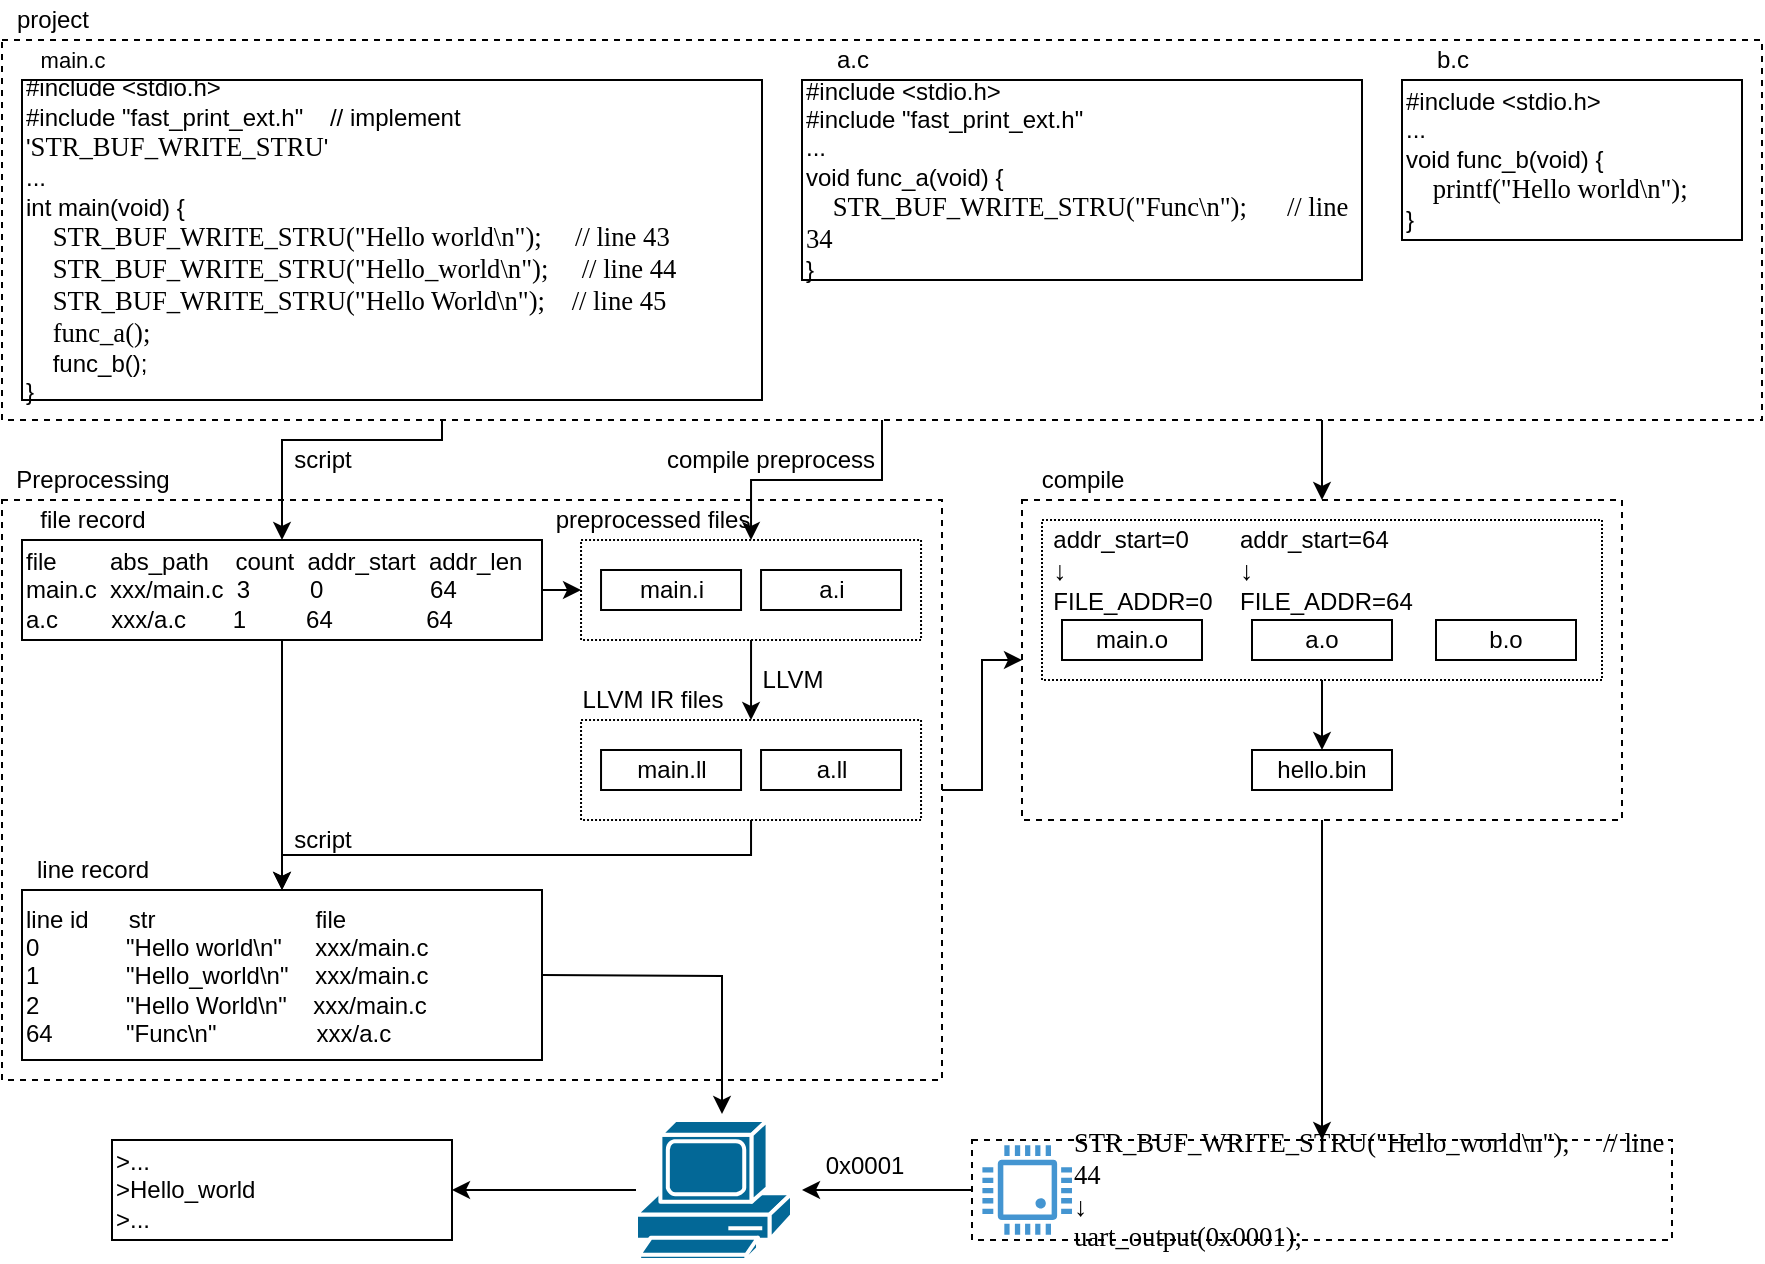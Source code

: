 <mxfile version="13.3.6" type="device"><diagram id="iBHkbkqzBhSlWJiRaZB0" name="第 1 页"><mxGraphModel dx="1550" dy="762" grid="1" gridSize="10" guides="1" tooltips="1" connect="1" arrows="1" fold="1" page="1" pageScale="1" pageWidth="827" pageHeight="1169" math="0" shadow="0"><root><mxCell id="0"/><mxCell id="1" parent="0"/><mxCell id="2QfaBnK-2ghbzZ39dGQE-72" style="edgeStyle=elbowEdgeStyle;rounded=0;orthogonalLoop=1;jettySize=auto;elbow=vertical;html=1;exitX=0;exitY=0.5;exitDx=0;exitDy=0;" parent="1" source="2QfaBnK-2ghbzZ39dGQE-60" edge="1"><mxGeometry relative="1" as="geometry"><mxPoint x="430" y="715" as="targetPoint"/></mxGeometry></mxCell><mxCell id="2QfaBnK-2ghbzZ39dGQE-60" value="" style="rounded=0;whiteSpace=wrap;html=1;dashed=1;" parent="1" vertex="1"><mxGeometry x="515" y="690" width="350" height="50" as="geometry"/></mxCell><mxCell id="2QfaBnK-2ghbzZ39dGQE-61" style="edgeStyle=elbowEdgeStyle;rounded=0;orthogonalLoop=1;jettySize=auto;elbow=vertical;html=1;exitX=0.5;exitY=1;exitDx=0;exitDy=0;entryX=0.5;entryY=0;entryDx=0;entryDy=0;" parent="1" source="2QfaBnK-2ghbzZ39dGQE-54" target="2QfaBnK-2ghbzZ39dGQE-60" edge="1"><mxGeometry relative="1" as="geometry"/></mxCell><mxCell id="2QfaBnK-2ghbzZ39dGQE-54" value="" style="rounded=0;whiteSpace=wrap;html=1;dashed=1;" parent="1" vertex="1"><mxGeometry x="540" y="370" width="300" height="160" as="geometry"/></mxCell><mxCell id="WYMN1DjNUbK23VbyDXW6-4" style="edgeStyle=orthogonalEdgeStyle;rounded=0;orthogonalLoop=1;jettySize=auto;html=1;entryX=0;entryY=0.5;entryDx=0;entryDy=0;" parent="1" source="2QfaBnK-2ghbzZ39dGQE-45" target="2QfaBnK-2ghbzZ39dGQE-54" edge="1"><mxGeometry relative="1" as="geometry"/></mxCell><mxCell id="2QfaBnK-2ghbzZ39dGQE-45" value="" style="rounded=0;whiteSpace=wrap;html=1;dashed=1;" parent="1" vertex="1"><mxGeometry x="30" y="370" width="470" height="290" as="geometry"/></mxCell><mxCell id="2QfaBnK-2ghbzZ39dGQE-25" style="edgeStyle=elbowEdgeStyle;rounded=0;orthogonalLoop=1;jettySize=auto;elbow=vertical;html=1;exitX=0.25;exitY=1;exitDx=0;exitDy=0;entryX=0.5;entryY=0;entryDx=0;entryDy=0;" parent="1" source="2QfaBnK-2ghbzZ39dGQE-22" target="2QfaBnK-2ghbzZ39dGQE-7" edge="1"><mxGeometry relative="1" as="geometry"><Array as="points"><mxPoint x="210" y="340"/></Array></mxGeometry></mxCell><mxCell id="2QfaBnK-2ghbzZ39dGQE-27" style="edgeStyle=elbowEdgeStyle;rounded=0;orthogonalLoop=1;jettySize=auto;elbow=vertical;html=1;exitX=0.5;exitY=1;exitDx=0;exitDy=0;" parent="1" source="2QfaBnK-2ghbzZ39dGQE-22" target="2QfaBnK-2ghbzZ39dGQE-9" edge="1"><mxGeometry relative="1" as="geometry"/></mxCell><mxCell id="2QfaBnK-2ghbzZ39dGQE-57" style="edgeStyle=elbowEdgeStyle;rounded=0;orthogonalLoop=1;jettySize=auto;elbow=vertical;html=1;exitX=0.75;exitY=1;exitDx=0;exitDy=0;" parent="1" source="2QfaBnK-2ghbzZ39dGQE-22" target="2QfaBnK-2ghbzZ39dGQE-54" edge="1"><mxGeometry relative="1" as="geometry"/></mxCell><mxCell id="2QfaBnK-2ghbzZ39dGQE-22" value="" style="rounded=0;whiteSpace=wrap;html=1;dashed=1;" parent="1" vertex="1"><mxGeometry x="30" y="140" width="880" height="190" as="geometry"/></mxCell><mxCell id="2QfaBnK-2ghbzZ39dGQE-1" value="#include &amp;lt;stdio.h&amp;gt;&lt;br&gt;#include &quot;fast_print_ext.h&quot;&amp;nbsp; &amp;nbsp; // implement '&lt;span style=&quot;font-family: &amp;#34;calibri&amp;#34; ; font-size: 10pt&quot;&gt;STR_BUF_WRITE_STRU&lt;/span&gt;&lt;span&gt;'&lt;br&gt;...&lt;br&gt;int main(void) {&lt;br&gt;&amp;nbsp; &amp;nbsp;&amp;nbsp;&lt;/span&gt;&lt;span style=&quot;font-family: &amp;#34;calibri&amp;#34; ; font-size: 13.333px&quot;&gt;STR_BUF_WRITE_STRU(&quot;Hello world\n&quot;);&amp;nbsp; &amp;nbsp; &amp;nbsp;// line 43&lt;br&gt;&lt;/span&gt;&amp;nbsp; &amp;nbsp;&amp;nbsp;&lt;span style=&quot;font-family: &amp;#34;calibri&amp;#34; ; font-size: 13.333px&quot;&gt;STR_BUF_WRITE_STRU(&quot;Hello_world\n&quot;);&lt;/span&gt;&lt;span style=&quot;font-family: &amp;#34;calibri&amp;#34; ; font-size: 13.333px&quot;&gt;&amp;nbsp; &amp;nbsp; &amp;nbsp;// line 44&lt;/span&gt;&lt;span style=&quot;font-family: &amp;#34;calibri&amp;#34; ; font-size: 13.333px&quot;&gt;&lt;br&gt;&lt;/span&gt;&amp;nbsp; &amp;nbsp;&amp;nbsp;&lt;span style=&quot;font-family: &amp;#34;calibri&amp;#34; ; font-size: 13.333px&quot;&gt;STR_BUF_WRITE_STRU(&quot;Hello World\n&quot;);&lt;/span&gt;&lt;span style=&quot;font-family: &amp;#34;calibri&amp;#34; ; font-size: 13.333px&quot;&gt;&amp;nbsp; &amp;nbsp; // line 45&lt;br&gt;&amp;nbsp; &amp;nbsp; func_a();&lt;br&gt;&lt;/span&gt;&lt;span&gt;&amp;nbsp; &amp;nbsp; func_b();&lt;br&gt;}&lt;br&gt;&lt;/span&gt;" style="rounded=0;whiteSpace=wrap;html=1;align=left;" parent="1" vertex="1"><mxGeometry x="40" y="160" width="370" height="160" as="geometry"/></mxCell><mxCell id="2QfaBnK-2ghbzZ39dGQE-2" value="&lt;font style=&quot;font-size: 11px&quot;&gt;main.c&lt;/font&gt;" style="text;html=1;align=center;verticalAlign=middle;resizable=0;points=[];autosize=1;" parent="1" vertex="1"><mxGeometry x="40" y="140" width="50" height="20" as="geometry"/></mxCell><mxCell id="2QfaBnK-2ghbzZ39dGQE-3" value="#include &amp;lt;stdio.h&amp;gt;&lt;br&gt;#include &quot;fast_print_ext.h&quot;&lt;span&gt;&lt;br&gt;...&lt;br&gt;void func_a(void) {&amp;nbsp;&lt;br&gt;&amp;nbsp; &amp;nbsp;&amp;nbsp;&lt;/span&gt;&lt;span style=&quot;font-family: &amp;#34;calibri&amp;#34; ; font-size: 13.333px&quot;&gt;STR_BUF_WRITE_STRU(&quot;Func\n&quot;);&amp;nbsp; &amp;nbsp; &amp;nbsp; // line 34&lt;/span&gt;&lt;span&gt;&lt;br&gt;}&lt;br&gt;&lt;/span&gt;" style="rounded=0;whiteSpace=wrap;html=1;align=left;" parent="1" vertex="1"><mxGeometry x="430" y="160" width="280" height="100" as="geometry"/></mxCell><mxCell id="2QfaBnK-2ghbzZ39dGQE-4" value="a.c" style="text;html=1;align=center;verticalAlign=middle;resizable=0;points=[];autosize=1;" parent="1" vertex="1"><mxGeometry x="440" y="140" width="30" height="20" as="geometry"/></mxCell><mxCell id="2QfaBnK-2ghbzZ39dGQE-6" value="Preprocessing" style="text;html=1;align=center;verticalAlign=middle;resizable=0;points=[];autosize=1;" parent="1" vertex="1"><mxGeometry x="30" y="350" width="90" height="20" as="geometry"/></mxCell><mxCell id="2QfaBnK-2ghbzZ39dGQE-26" style="edgeStyle=elbowEdgeStyle;rounded=0;orthogonalLoop=1;jettySize=auto;elbow=vertical;html=1;entryX=0;entryY=0.5;entryDx=0;entryDy=0;exitX=1;exitY=0.5;exitDx=0;exitDy=0;" parent="1" source="2QfaBnK-2ghbzZ39dGQE-7" target="2QfaBnK-2ghbzZ39dGQE-9" edge="1"><mxGeometry relative="1" as="geometry"/></mxCell><mxCell id="2QfaBnK-2ghbzZ39dGQE-42" style="edgeStyle=elbowEdgeStyle;rounded=0;orthogonalLoop=1;jettySize=auto;elbow=vertical;html=1;" parent="1" source="2QfaBnK-2ghbzZ39dGQE-7" target="2QfaBnK-2ghbzZ39dGQE-40" edge="1"><mxGeometry relative="1" as="geometry"/></mxCell><mxCell id="2QfaBnK-2ghbzZ39dGQE-7" value="&lt;div&gt;file&amp;nbsp; &amp;nbsp; &amp;nbsp; &amp;nbsp; abs_path&amp;nbsp; &amp;nbsp;&amp;nbsp;&lt;span&gt;count&amp;nbsp; addr_start&amp;nbsp; addr_len&lt;/span&gt;&lt;/div&gt;&lt;div&gt;&lt;span&gt;main.c&amp;nbsp; xxx/main.c&amp;nbsp; 3&amp;nbsp; &amp;nbsp; &amp;nbsp; &amp;nbsp; &amp;nbsp;0&amp;nbsp; &amp;nbsp; &amp;nbsp; &amp;nbsp; &amp;nbsp; &amp;nbsp; &amp;nbsp; &amp;nbsp; 64&lt;/span&gt;&lt;/div&gt;&lt;div&gt;&lt;span&gt;a.c&amp;nbsp; &amp;nbsp; &amp;nbsp; &amp;nbsp; xxx/a.c&amp;nbsp; &amp;nbsp; &amp;nbsp; &amp;nbsp;1&amp;nbsp; &amp;nbsp; &amp;nbsp; &amp;nbsp; &amp;nbsp;64&amp;nbsp; &amp;nbsp; &amp;nbsp; &amp;nbsp; &amp;nbsp; &amp;nbsp; &amp;nbsp; 64&lt;/span&gt;&lt;/div&gt;" style="rounded=0;whiteSpace=wrap;html=1;align=left;" parent="1" vertex="1"><mxGeometry x="40" y="390" width="260" height="50" as="geometry"/></mxCell><mxCell id="2QfaBnK-2ghbzZ39dGQE-8" value="file record" style="text;html=1;align=center;verticalAlign=middle;resizable=0;points=[];autosize=1;" parent="1" vertex="1"><mxGeometry x="40" y="370" width="70" height="20" as="geometry"/></mxCell><mxCell id="2QfaBnK-2ghbzZ39dGQE-39" style="edgeStyle=elbowEdgeStyle;rounded=0;orthogonalLoop=1;jettySize=auto;elbow=vertical;html=1;entryX=0.5;entryY=0;entryDx=0;entryDy=0;exitX=0.5;exitY=1;exitDx=0;exitDy=0;" parent="1" source="2QfaBnK-2ghbzZ39dGQE-9" target="2QfaBnK-2ghbzZ39dGQE-34" edge="1"><mxGeometry relative="1" as="geometry"><Array as="points"><mxPoint x="429.52" y="450"/></Array></mxGeometry></mxCell><mxCell id="2QfaBnK-2ghbzZ39dGQE-9" value="" style="rounded=0;whiteSpace=wrap;html=1;dashed=1;dashPattern=1 1;" parent="1" vertex="1"><mxGeometry x="319.52" y="390" width="170" height="50" as="geometry"/></mxCell><mxCell id="2QfaBnK-2ghbzZ39dGQE-15" value="script" style="text;html=1;align=center;verticalAlign=middle;resizable=0;points=[];autosize=1;" parent="1" vertex="1"><mxGeometry x="170" y="340" width="40" height="20" as="geometry"/></mxCell><mxCell id="2QfaBnK-2ghbzZ39dGQE-20" value="#include &amp;lt;stdio.h&amp;gt;&lt;span&gt;&lt;br&gt;...&lt;br&gt;void func_b(void) {&amp;nbsp;&lt;br&gt;&amp;nbsp; &amp;nbsp;&amp;nbsp;&lt;/span&gt;&lt;span style=&quot;font-family: &amp;#34;calibri&amp;#34; ; font-size: 13.333px&quot;&gt;printf(&quot;Hello world\n&quot;);&lt;br&gt;&lt;/span&gt;&lt;span&gt;}&lt;br&gt;&lt;/span&gt;" style="rounded=0;whiteSpace=wrap;html=1;align=left;" parent="1" vertex="1"><mxGeometry x="730" y="160" width="170" height="80" as="geometry"/></mxCell><mxCell id="2QfaBnK-2ghbzZ39dGQE-21" value="b.c" style="text;html=1;align=center;verticalAlign=middle;resizable=0;points=[];autosize=1;" parent="1" vertex="1"><mxGeometry x="740" y="140" width="30" height="20" as="geometry"/></mxCell><mxCell id="2QfaBnK-2ghbzZ39dGQE-23" value="project" style="text;html=1;align=center;verticalAlign=middle;resizable=0;points=[];autosize=1;" parent="1" vertex="1"><mxGeometry x="30" y="120" width="50" height="20" as="geometry"/></mxCell><mxCell id="2QfaBnK-2ghbzZ39dGQE-29" value="compile preprocess" style="text;html=1;align=center;verticalAlign=middle;resizable=0;points=[];autosize=1;" parent="1" vertex="1"><mxGeometry x="354" y="340" width="120" height="20" as="geometry"/></mxCell><mxCell id="2QfaBnK-2ghbzZ39dGQE-30" value="main.i" style="rounded=0;whiteSpace=wrap;html=1;" parent="1" vertex="1"><mxGeometry x="329.52" y="405" width="70" height="20" as="geometry"/></mxCell><mxCell id="2QfaBnK-2ghbzZ39dGQE-32" value="a.i" style="rounded=0;whiteSpace=wrap;html=1;" parent="1" vertex="1"><mxGeometry x="409.52" y="405" width="70" height="20" as="geometry"/></mxCell><mxCell id="2QfaBnK-2ghbzZ39dGQE-33" value="preprocessed files" style="text;html=1;align=center;verticalAlign=middle;resizable=0;points=[];autosize=1;" parent="1" vertex="1"><mxGeometry x="300" y="370" width="110" height="20" as="geometry"/></mxCell><mxCell id="2QfaBnK-2ghbzZ39dGQE-43" style="edgeStyle=elbowEdgeStyle;rounded=0;orthogonalLoop=1;jettySize=auto;elbow=vertical;html=1;entryX=0.5;entryY=0;entryDx=0;entryDy=0;" parent="1" source="2QfaBnK-2ghbzZ39dGQE-34" target="2QfaBnK-2ghbzZ39dGQE-40" edge="1"><mxGeometry relative="1" as="geometry"/></mxCell><mxCell id="2QfaBnK-2ghbzZ39dGQE-34" value="" style="rounded=0;whiteSpace=wrap;html=1;dashed=1;dashPattern=1 1;" parent="1" vertex="1"><mxGeometry x="319.52" y="480" width="170" height="50" as="geometry"/></mxCell><mxCell id="2QfaBnK-2ghbzZ39dGQE-35" value="LLVM" style="text;html=1;align=center;verticalAlign=middle;resizable=0;points=[];autosize=1;" parent="1" vertex="1"><mxGeometry x="399.52" y="450" width="50" height="20" as="geometry"/></mxCell><mxCell id="2QfaBnK-2ghbzZ39dGQE-36" value="main.ll" style="rounded=0;whiteSpace=wrap;html=1;" parent="1" vertex="1"><mxGeometry x="329.52" y="495" width="70" height="20" as="geometry"/></mxCell><mxCell id="2QfaBnK-2ghbzZ39dGQE-37" value="a.ll" style="rounded=0;whiteSpace=wrap;html=1;" parent="1" vertex="1"><mxGeometry x="409.52" y="495" width="70" height="20" as="geometry"/></mxCell><mxCell id="2QfaBnK-2ghbzZ39dGQE-38" value="LLVM IR files" style="text;html=1;align=center;verticalAlign=middle;resizable=0;points=[];autosize=1;" parent="1" vertex="1"><mxGeometry x="309.52" y="460" width="90" height="20" as="geometry"/></mxCell><mxCell id="2QfaBnK-2ghbzZ39dGQE-76" value="" style="edgeStyle=elbowEdgeStyle;rounded=0;orthogonalLoop=1;jettySize=auto;elbow=vertical;html=1;exitX=1;exitY=0.5;exitDx=0;exitDy=0;" parent="1" source="2QfaBnK-2ghbzZ39dGQE-40" edge="1"><mxGeometry relative="1" as="geometry"><mxPoint x="390" y="677" as="targetPoint"/><Array as="points"><mxPoint x="340" y="608"/></Array></mxGeometry></mxCell><mxCell id="2QfaBnK-2ghbzZ39dGQE-40" value="&lt;div&gt;line id&amp;nbsp; &amp;nbsp; &amp;nbsp;&amp;nbsp;&lt;span&gt;str&amp;nbsp; &amp;nbsp; &amp;nbsp; &amp;nbsp; &amp;nbsp; &amp;nbsp; &amp;nbsp; &amp;nbsp; &amp;nbsp; &amp;nbsp; &amp;nbsp; &amp;nbsp; file&lt;/span&gt;&lt;/div&gt;&lt;div&gt;&lt;span&gt;0&amp;nbsp; &amp;nbsp; &amp;nbsp; &amp;nbsp; &amp;nbsp; &amp;nbsp; &amp;nbsp;&quot;Hello world\n&quot;&amp;nbsp; &amp;nbsp; &amp;nbsp;xxx/main.c&lt;/span&gt;&lt;/div&gt;&lt;div&gt;1&amp;nbsp; &amp;nbsp; &amp;nbsp; &amp;nbsp; &amp;nbsp; &amp;nbsp; &amp;nbsp;&quot;Hello_world\n&quot;&amp;nbsp; &amp;nbsp; xxx/main.c&lt;span&gt;&lt;br&gt;&lt;/span&gt;&lt;/div&gt;&lt;div&gt;2&amp;nbsp; &amp;nbsp; &amp;nbsp; &amp;nbsp; &amp;nbsp; &amp;nbsp; &amp;nbsp;&quot;Hello World\n&quot;&amp;nbsp; &amp;nbsp; xxx/main.c&lt;br&gt;&lt;/div&gt;&lt;div&gt;64&amp;nbsp; &amp;nbsp; &amp;nbsp; &amp;nbsp; &amp;nbsp; &amp;nbsp;&quot;Func\n&quot;&amp;nbsp; &amp;nbsp; &amp;nbsp; &amp;nbsp; &amp;nbsp; &amp;nbsp; &amp;nbsp; &amp;nbsp;xxx/a.c&lt;/div&gt;" style="rounded=0;whiteSpace=wrap;html=1;align=left;" parent="1" vertex="1"><mxGeometry x="40" y="565" width="260" height="85" as="geometry"/></mxCell><mxCell id="2QfaBnK-2ghbzZ39dGQE-41" value="line record" style="text;html=1;align=center;verticalAlign=middle;resizable=0;points=[];autosize=1;" parent="1" vertex="1"><mxGeometry x="40" y="545" width="70" height="20" as="geometry"/></mxCell><mxCell id="2QfaBnK-2ghbzZ39dGQE-44" value="script" style="text;html=1;align=center;verticalAlign=middle;resizable=0;points=[];autosize=1;" parent="1" vertex="1"><mxGeometry x="170" y="530" width="40" height="20" as="geometry"/></mxCell><mxCell id="2QfaBnK-2ghbzZ39dGQE-56" style="edgeStyle=elbowEdgeStyle;rounded=0;orthogonalLoop=1;jettySize=auto;elbow=vertical;html=1;" parent="1" source="2QfaBnK-2ghbzZ39dGQE-46" target="2QfaBnK-2ghbzZ39dGQE-53" edge="1"><mxGeometry relative="1" as="geometry"/></mxCell><mxCell id="2QfaBnK-2ghbzZ39dGQE-46" value="" style="rounded=0;whiteSpace=wrap;html=1;dashed=1;dashPattern=1 1;" parent="1" vertex="1"><mxGeometry x="550" y="380" width="280" height="80" as="geometry"/></mxCell><mxCell id="2QfaBnK-2ghbzZ39dGQE-47" value="main.o" style="rounded=0;whiteSpace=wrap;html=1;" parent="1" vertex="1"><mxGeometry x="560" y="430" width="70" height="20" as="geometry"/></mxCell><mxCell id="2QfaBnK-2ghbzZ39dGQE-48" value="a.o" style="rounded=0;whiteSpace=wrap;html=1;" parent="1" vertex="1"><mxGeometry x="655" y="430" width="70" height="20" as="geometry"/></mxCell><mxCell id="2QfaBnK-2ghbzZ39dGQE-49" value="b.o" style="rounded=0;whiteSpace=wrap;html=1;" parent="1" vertex="1"><mxGeometry x="747" y="430" width="70" height="20" as="geometry"/></mxCell><mxCell id="2QfaBnK-2ghbzZ39dGQE-50" value="&lt;div style=&quot;text-align: left&quot;&gt;&lt;span&gt;addr_start=0&lt;/span&gt;&lt;/div&gt;&lt;div style=&quot;text-align: left&quot;&gt;&lt;span style=&quot;font-family: &amp;#34;calibri&amp;#34; ; font-size: 13.333px&quot;&gt;↓&lt;/span&gt;&lt;span&gt;&lt;br&gt;&lt;/span&gt;&lt;/div&gt;&lt;div style=&quot;text-align: left&quot;&gt;&lt;span&gt;FILE_ADDR=0&lt;/span&gt;&lt;/div&gt;" style="text;html=1;align=center;verticalAlign=middle;resizable=0;points=[];autosize=1;" parent="1" vertex="1"><mxGeometry x="545" y="380" width="100" height="50" as="geometry"/></mxCell><mxCell id="2QfaBnK-2ghbzZ39dGQE-51" value="&lt;div&gt;addr_start=64&lt;/div&gt;&lt;span style=&quot;font-family: &amp;#34;calibri&amp;#34; ; font-size: 13.333px&quot;&gt;↓&lt;br&gt;&lt;/span&gt;FILE_ADDR=64" style="text;html=1;align=left;verticalAlign=middle;resizable=0;points=[];autosize=1;" parent="1" vertex="1"><mxGeometry x="647" y="380" width="100" height="50" as="geometry"/></mxCell><mxCell id="2QfaBnK-2ghbzZ39dGQE-52" style="edgeStyle=elbowEdgeStyle;rounded=0;orthogonalLoop=1;jettySize=auto;elbow=vertical;html=1;exitX=1;exitY=0.5;exitDx=0;exitDy=0;" parent="1" source="2QfaBnK-2ghbzZ39dGQE-34" target="2QfaBnK-2ghbzZ39dGQE-34" edge="1"><mxGeometry relative="1" as="geometry"/></mxCell><mxCell id="2QfaBnK-2ghbzZ39dGQE-53" value="hello.bin" style="rounded=0;whiteSpace=wrap;html=1;" parent="1" vertex="1"><mxGeometry x="655" y="495" width="70" height="20" as="geometry"/></mxCell><mxCell id="2QfaBnK-2ghbzZ39dGQE-55" value="compile" style="text;html=1;align=center;verticalAlign=middle;resizable=0;points=[];autosize=1;" parent="1" vertex="1"><mxGeometry x="540" y="350" width="60" height="20" as="geometry"/></mxCell><mxCell id="2QfaBnK-2ghbzZ39dGQE-58" value="" style="pointerEvents=1;shadow=0;dashed=0;html=1;strokeColor=none;fillColor=#4495D1;labelPosition=center;verticalLabelPosition=bottom;verticalAlign=top;align=center;outlineConnect=0;shape=mxgraph.veeam.cpu;dashPattern=1 1;" parent="1" vertex="1"><mxGeometry x="520.2" y="692.6" width="44.8" height="44.8" as="geometry"/></mxCell><mxCell id="2QfaBnK-2ghbzZ39dGQE-59" value="&lt;div style=&quot;text-align: left&quot;&gt;&lt;span style=&quot;font-family: &amp;#34;calibri&amp;#34; ; font-size: 13.333px&quot;&gt;STR_BUF_WRITE_STRU(&quot;Hello_world\n&quot;);&amp;nbsp; &amp;nbsp; &amp;nbsp;// line 44&lt;/span&gt;&lt;/div&gt;&lt;div style=&quot;text-align: left&quot;&gt;&lt;span&gt;&lt;font face=&quot;calibri&quot;&gt;&lt;span style=&quot;font-size: 13.333px&quot;&gt;↓&lt;/span&gt;&lt;/font&gt;&lt;br&gt;&lt;/span&gt;&lt;/div&gt;&lt;div style=&quot;font-family: &amp;#34;calibri&amp;#34; ; font-size: 13.333px ; text-align: left&quot;&gt;&lt;span style=&quot;font-size: 13.333px&quot;&gt;uart_output(0x0001);&amp;nbsp;&amp;nbsp;&lt;/span&gt;&lt;/div&gt;" style="rounded=0;whiteSpace=wrap;html=1;dashed=1;dashPattern=1 1;gradientColor=#ffffff;opacity=0;" parent="1" vertex="1"><mxGeometry x="565" y="690" width="300" height="50" as="geometry"/></mxCell><mxCell id="2QfaBnK-2ghbzZ39dGQE-78" style="edgeStyle=elbowEdgeStyle;rounded=0;orthogonalLoop=1;jettySize=auto;elbow=vertical;html=1;entryX=1;entryY=0.5;entryDx=0;entryDy=0;" parent="1" source="2QfaBnK-2ghbzZ39dGQE-66" target="2QfaBnK-2ghbzZ39dGQE-77" edge="1"><mxGeometry relative="1" as="geometry"/></mxCell><mxCell id="2QfaBnK-2ghbzZ39dGQE-66" value="" style="shape=mxgraph.cisco.computers_and_peripherals.pc;html=1;dashed=0;fillColor=#036897;strokeColor=#ffffff;strokeWidth=2;verticalLabelPosition=bottom;verticalAlign=top;dashPattern=1 1;" parent="1" vertex="1"><mxGeometry x="347" y="680" width="78" height="70" as="geometry"/></mxCell><mxCell id="2QfaBnK-2ghbzZ39dGQE-73" value="0x0001" style="text;html=1;align=center;verticalAlign=middle;resizable=0;points=[];autosize=1;" parent="1" vertex="1"><mxGeometry x="436" y="692.6" width="50" height="20" as="geometry"/></mxCell><mxCell id="2QfaBnK-2ghbzZ39dGQE-77" value="&lt;div&gt;&lt;span&gt;&amp;gt;...&lt;/span&gt;&lt;/div&gt;&lt;div&gt;&lt;span&gt;&amp;gt;Hello_world&lt;/span&gt;&lt;br&gt;&lt;/div&gt;&lt;div&gt;&lt;span&gt;&amp;gt;...&lt;/span&gt;&lt;/div&gt;" style="rounded=0;whiteSpace=wrap;html=1;align=left;" parent="1" vertex="1"><mxGeometry x="85" y="690" width="170" height="50" as="geometry"/></mxCell></root></mxGraphModel></diagram></mxfile>
